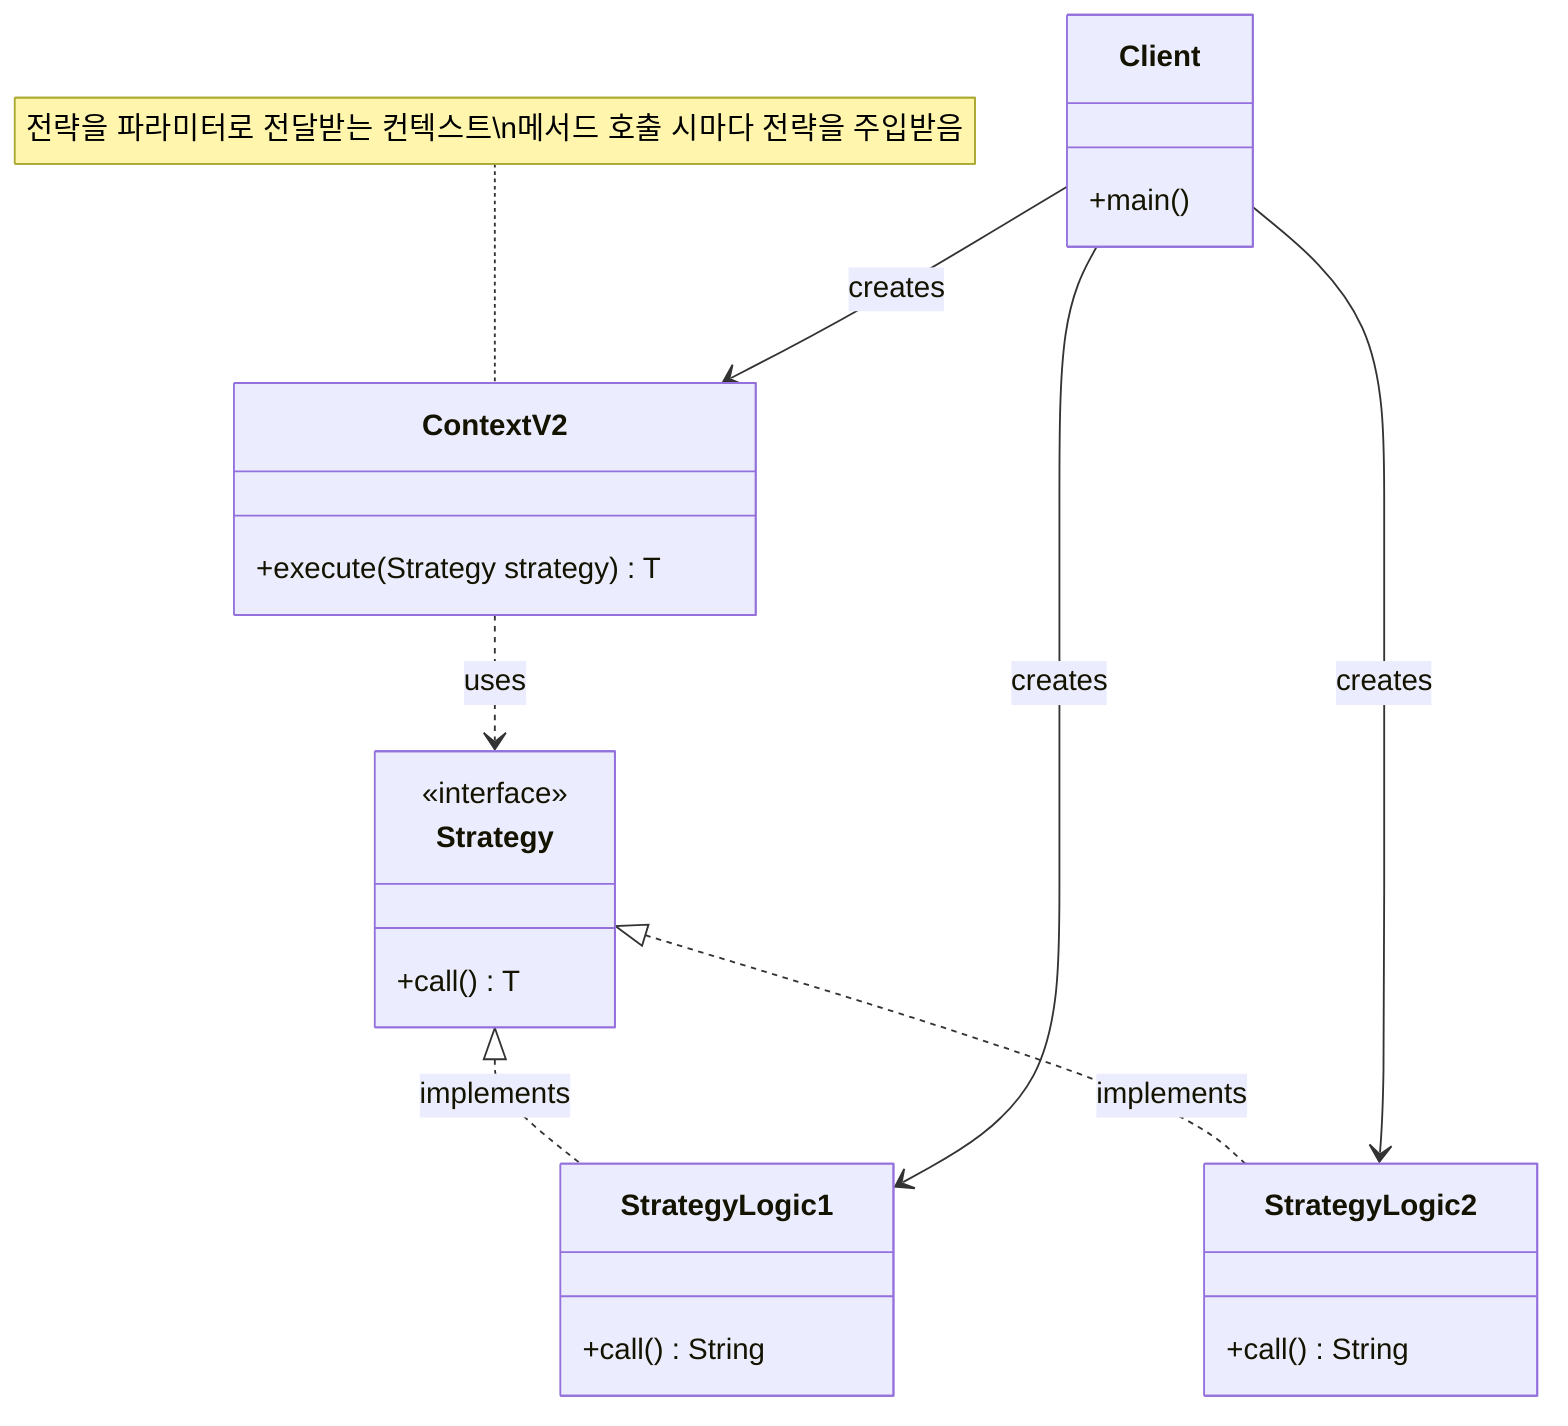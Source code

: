 classDiagram
    class Strategy {
        <<interface>>
        +call() T
    }
    
    class ContextV2 {
        +execute(Strategy strategy) T
    }
    
    class StrategyLogic1 {
        +call() String
    }
    
    class StrategyLogic2 {
        +call() String
    }
    
    class Client {
        +main()
    }
    
    Strategy <|.. StrategyLogic1 : implements
    Strategy <|.. StrategyLogic2 : implements
    ContextV2 ..> Strategy : uses
    Client --> ContextV2 : creates
    Client --> StrategyLogic1 : creates
    Client --> StrategyLogic2 : creates
    
    note for ContextV2 "전략을 파라미터로 전달받는 컨텍스트\n메서드 호출 시마다 전략을 주입받음"